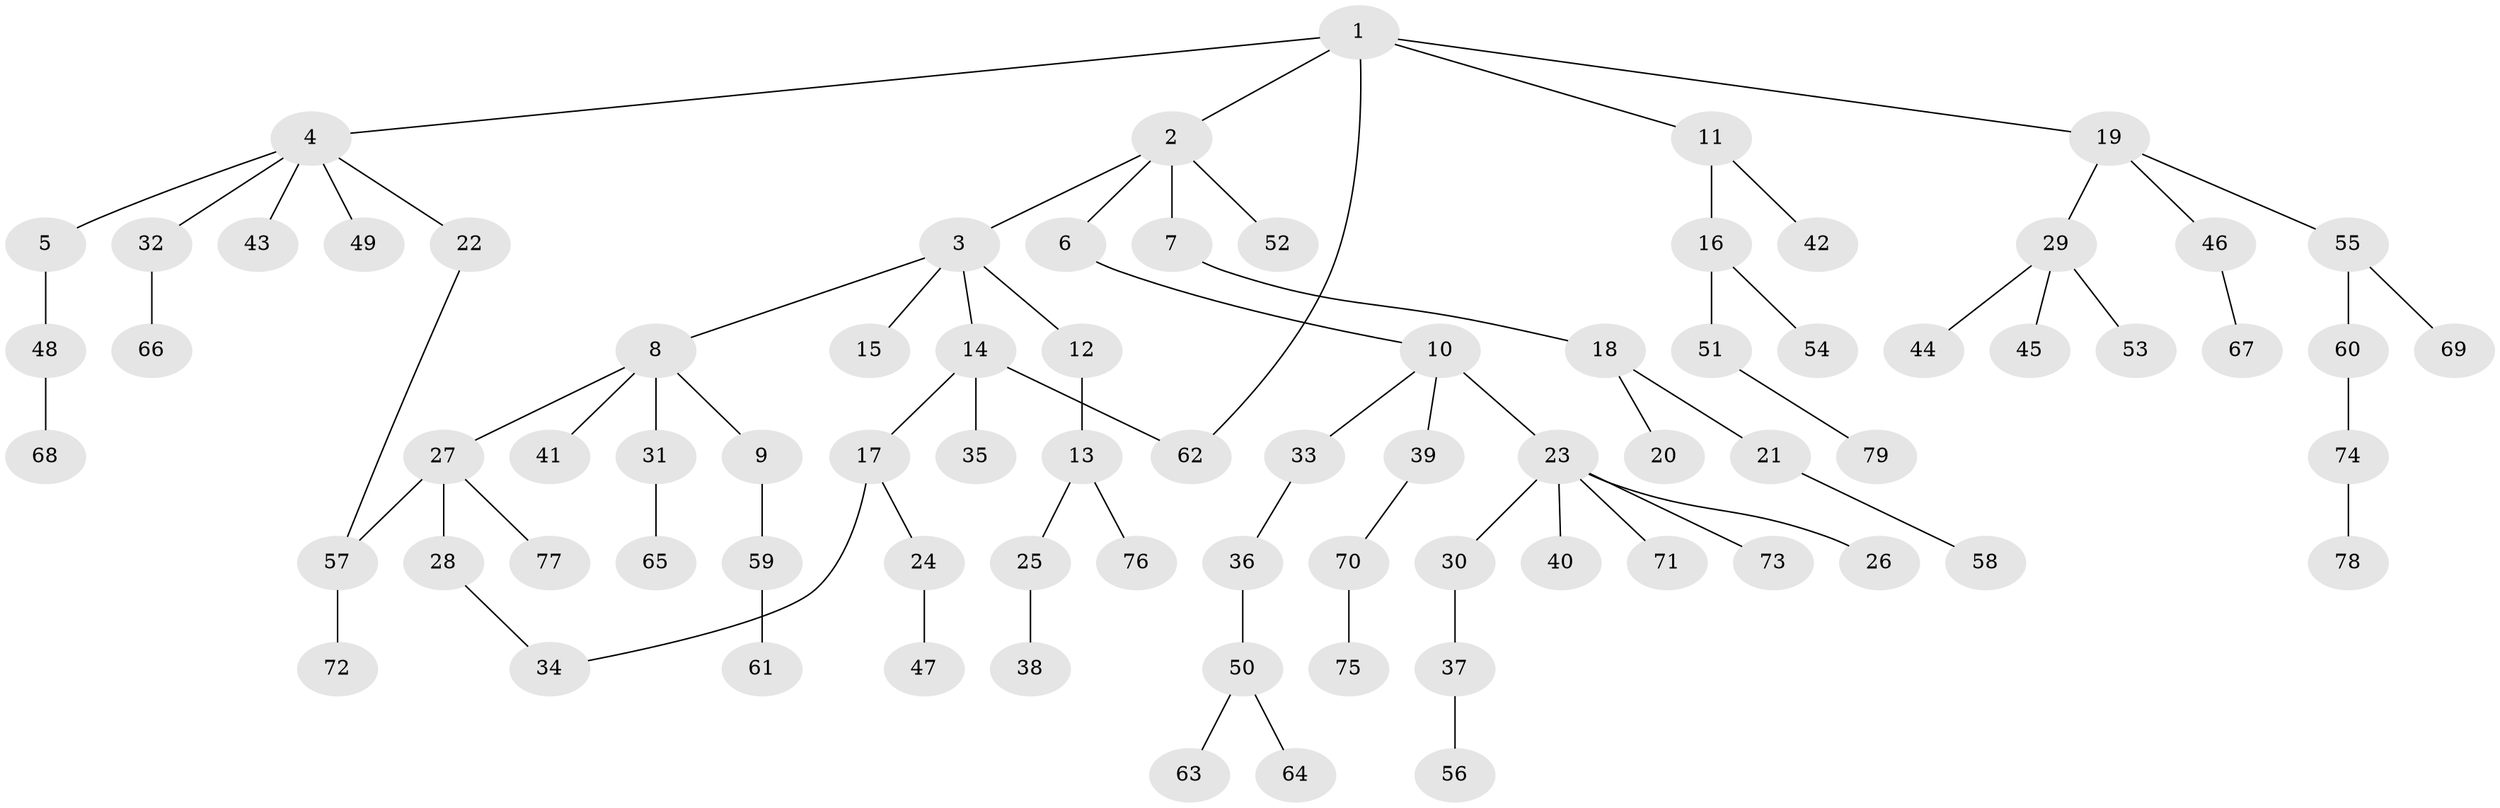 // Generated by graph-tools (version 1.1) at 2025/10/02/27/25 16:10:53]
// undirected, 79 vertices, 81 edges
graph export_dot {
graph [start="1"]
  node [color=gray90,style=filled];
  1;
  2;
  3;
  4;
  5;
  6;
  7;
  8;
  9;
  10;
  11;
  12;
  13;
  14;
  15;
  16;
  17;
  18;
  19;
  20;
  21;
  22;
  23;
  24;
  25;
  26;
  27;
  28;
  29;
  30;
  31;
  32;
  33;
  34;
  35;
  36;
  37;
  38;
  39;
  40;
  41;
  42;
  43;
  44;
  45;
  46;
  47;
  48;
  49;
  50;
  51;
  52;
  53;
  54;
  55;
  56;
  57;
  58;
  59;
  60;
  61;
  62;
  63;
  64;
  65;
  66;
  67;
  68;
  69;
  70;
  71;
  72;
  73;
  74;
  75;
  76;
  77;
  78;
  79;
  1 -- 2;
  1 -- 4;
  1 -- 11;
  1 -- 19;
  1 -- 62;
  2 -- 3;
  2 -- 6;
  2 -- 7;
  2 -- 52;
  3 -- 8;
  3 -- 12;
  3 -- 14;
  3 -- 15;
  4 -- 5;
  4 -- 22;
  4 -- 32;
  4 -- 43;
  4 -- 49;
  5 -- 48;
  6 -- 10;
  7 -- 18;
  8 -- 9;
  8 -- 27;
  8 -- 31;
  8 -- 41;
  9 -- 59;
  10 -- 23;
  10 -- 33;
  10 -- 39;
  11 -- 16;
  11 -- 42;
  12 -- 13;
  13 -- 25;
  13 -- 76;
  14 -- 17;
  14 -- 35;
  14 -- 62;
  16 -- 51;
  16 -- 54;
  17 -- 24;
  17 -- 34;
  18 -- 20;
  18 -- 21;
  19 -- 29;
  19 -- 46;
  19 -- 55;
  21 -- 58;
  22 -- 57;
  23 -- 26;
  23 -- 30;
  23 -- 40;
  23 -- 71;
  23 -- 73;
  24 -- 47;
  25 -- 38;
  27 -- 28;
  27 -- 77;
  27 -- 57;
  28 -- 34;
  29 -- 44;
  29 -- 45;
  29 -- 53;
  30 -- 37;
  31 -- 65;
  32 -- 66;
  33 -- 36;
  36 -- 50;
  37 -- 56;
  39 -- 70;
  46 -- 67;
  48 -- 68;
  50 -- 63;
  50 -- 64;
  51 -- 79;
  55 -- 60;
  55 -- 69;
  57 -- 72;
  59 -- 61;
  60 -- 74;
  70 -- 75;
  74 -- 78;
}
